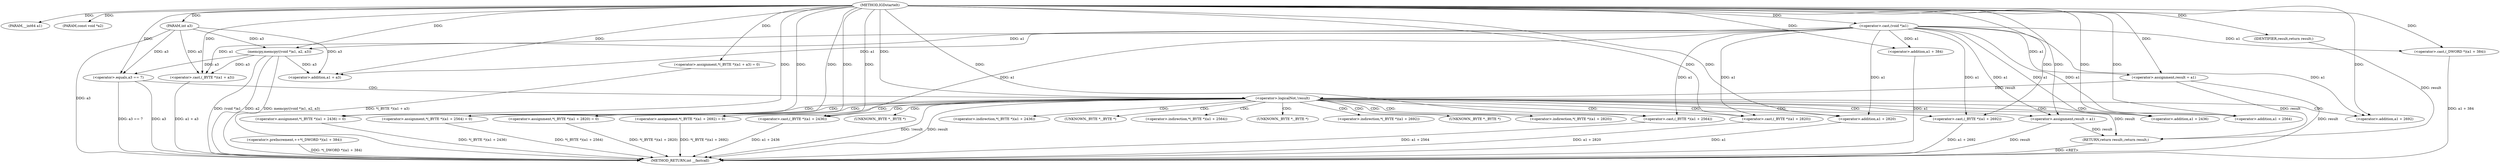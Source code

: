 digraph IGDstartelt {  
"1000102" [label = "(METHOD,IGDstartelt)" ]
"1000178" [label = "(METHOD_RETURN,int __fastcall)" ]
"1000103" [label = "(PARAM,__int64 a1)" ]
"1000104" [label = "(PARAM,const void *a2)" ]
"1000105" [label = "(PARAM,int a3)" ]
"1000108" [label = "(memcpy,memcpy((void *)a1, a2, a3))" ]
"1000109" [label = "(<operator>.cast,(void *)a1)" ]
"1000114" [label = "(<operator>.assignment,*(_BYTE *)(a1 + a3) = 0)" ]
"1000116" [label = "(<operator>.cast,(_BYTE *)(a1 + a3))" ]
"1000118" [label = "(<operator>.addition,a1 + a3)" ]
"1000122" [label = "(<operator>.assignment,result = a1)" ]
"1000125" [label = "(<operator>.preIncrement,++*(_DWORD *)(a1 + 384))" ]
"1000127" [label = "(<operator>.cast,(_DWORD *)(a1 + 384))" ]
"1000129" [label = "(<operator>.addition,a1 + 384)" ]
"1000133" [label = "(<operator>.equals,a3 == 7)" ]
"1000138" [label = "(<operator>.logicalNot,!result)" ]
"1000141" [label = "(<operator>.assignment,*(_BYTE *)(a1 + 2436) = 0)" ]
"1000143" [label = "(<operator>.cast,(_BYTE *)(a1 + 2436))" ]
"1000145" [label = "(<operator>.addition,a1 + 2436)" ]
"1000149" [label = "(<operator>.assignment,*(_BYTE *)(a1 + 2564) = 0)" ]
"1000151" [label = "(<operator>.cast,(_BYTE *)(a1 + 2564))" ]
"1000153" [label = "(<operator>.addition,a1 + 2564)" ]
"1000157" [label = "(<operator>.assignment,*(_BYTE *)(a1 + 2692) = 0)" ]
"1000159" [label = "(<operator>.cast,(_BYTE *)(a1 + 2692))" ]
"1000161" [label = "(<operator>.addition,a1 + 2692)" ]
"1000165" [label = "(<operator>.assignment,result = a1)" ]
"1000168" [label = "(<operator>.assignment,*(_BYTE *)(a1 + 2820) = 0)" ]
"1000170" [label = "(<operator>.cast,(_BYTE *)(a1 + 2820))" ]
"1000172" [label = "(<operator>.addition,a1 + 2820)" ]
"1000176" [label = "(RETURN,return result;,return result;)" ]
"1000177" [label = "(IDENTIFIER,result,return result;)" ]
"1000142" [label = "(<operator>.indirection,*(_BYTE *)(a1 + 2436))" ]
"1000144" [label = "(UNKNOWN,_BYTE *,_BYTE *)" ]
"1000150" [label = "(<operator>.indirection,*(_BYTE *)(a1 + 2564))" ]
"1000152" [label = "(UNKNOWN,_BYTE *,_BYTE *)" ]
"1000158" [label = "(<operator>.indirection,*(_BYTE *)(a1 + 2692))" ]
"1000160" [label = "(UNKNOWN,_BYTE *,_BYTE *)" ]
"1000169" [label = "(<operator>.indirection,*(_BYTE *)(a1 + 2820))" ]
"1000171" [label = "(UNKNOWN,_BYTE *,_BYTE *)" ]
  "1000138" -> "1000178"  [ label = "DDG: !result"] 
  "1000168" -> "1000178"  [ label = "DDG: *(_BYTE *)(a1 + 2820)"] 
  "1000143" -> "1000178"  [ label = "DDG: a1 + 2436"] 
  "1000170" -> "1000178"  [ label = "DDG: a1 + 2820"] 
  "1000122" -> "1000178"  [ label = "DDG: result"] 
  "1000159" -> "1000178"  [ label = "DDG: a1 + 2692"] 
  "1000138" -> "1000178"  [ label = "DDG: result"] 
  "1000108" -> "1000178"  [ label = "DDG: (void *)a1"] 
  "1000165" -> "1000178"  [ label = "DDG: result"] 
  "1000116" -> "1000178"  [ label = "DDG: a1 + a3"] 
  "1000141" -> "1000178"  [ label = "DDG: *(_BYTE *)(a1 + 2436)"] 
  "1000105" -> "1000178"  [ label = "DDG: a3"] 
  "1000133" -> "1000178"  [ label = "DDG: a3"] 
  "1000129" -> "1000178"  [ label = "DDG: a1"] 
  "1000151" -> "1000178"  [ label = "DDG: a1 + 2564"] 
  "1000133" -> "1000178"  [ label = "DDG: a3 == 7"] 
  "1000149" -> "1000178"  [ label = "DDG: *(_BYTE *)(a1 + 2564)"] 
  "1000157" -> "1000178"  [ label = "DDG: *(_BYTE *)(a1 + 2692)"] 
  "1000114" -> "1000178"  [ label = "DDG: *(_BYTE *)(a1 + a3)"] 
  "1000125" -> "1000178"  [ label = "DDG: *(_DWORD *)(a1 + 384)"] 
  "1000172" -> "1000178"  [ label = "DDG: a1"] 
  "1000127" -> "1000178"  [ label = "DDG: a1 + 384"] 
  "1000108" -> "1000178"  [ label = "DDG: a2"] 
  "1000108" -> "1000178"  [ label = "DDG: memcpy((void *)a1, a2, a3)"] 
  "1000176" -> "1000178"  [ label = "DDG: <RET>"] 
  "1000102" -> "1000103"  [ label = "DDG: "] 
  "1000102" -> "1000104"  [ label = "DDG: "] 
  "1000102" -> "1000105"  [ label = "DDG: "] 
  "1000109" -> "1000108"  [ label = "DDG: a1"] 
  "1000102" -> "1000109"  [ label = "DDG: "] 
  "1000102" -> "1000108"  [ label = "DDG: "] 
  "1000105" -> "1000108"  [ label = "DDG: a3"] 
  "1000102" -> "1000114"  [ label = "DDG: "] 
  "1000109" -> "1000116"  [ label = "DDG: a1"] 
  "1000102" -> "1000116"  [ label = "DDG: "] 
  "1000108" -> "1000116"  [ label = "DDG: a3"] 
  "1000105" -> "1000116"  [ label = "DDG: a3"] 
  "1000109" -> "1000118"  [ label = "DDG: a1"] 
  "1000102" -> "1000118"  [ label = "DDG: "] 
  "1000108" -> "1000118"  [ label = "DDG: a3"] 
  "1000105" -> "1000118"  [ label = "DDG: a3"] 
  "1000102" -> "1000122"  [ label = "DDG: "] 
  "1000109" -> "1000122"  [ label = "DDG: a1"] 
  "1000102" -> "1000127"  [ label = "DDG: "] 
  "1000109" -> "1000127"  [ label = "DDG: a1"] 
  "1000102" -> "1000129"  [ label = "DDG: "] 
  "1000109" -> "1000129"  [ label = "DDG: a1"] 
  "1000105" -> "1000133"  [ label = "DDG: a3"] 
  "1000102" -> "1000133"  [ label = "DDG: "] 
  "1000108" -> "1000133"  [ label = "DDG: a3"] 
  "1000122" -> "1000138"  [ label = "DDG: result"] 
  "1000102" -> "1000138"  [ label = "DDG: "] 
  "1000102" -> "1000141"  [ label = "DDG: "] 
  "1000102" -> "1000143"  [ label = "DDG: "] 
  "1000109" -> "1000143"  [ label = "DDG: a1"] 
  "1000102" -> "1000145"  [ label = "DDG: "] 
  "1000109" -> "1000145"  [ label = "DDG: a1"] 
  "1000102" -> "1000149"  [ label = "DDG: "] 
  "1000102" -> "1000151"  [ label = "DDG: "] 
  "1000109" -> "1000151"  [ label = "DDG: a1"] 
  "1000102" -> "1000153"  [ label = "DDG: "] 
  "1000109" -> "1000153"  [ label = "DDG: a1"] 
  "1000102" -> "1000157"  [ label = "DDG: "] 
  "1000102" -> "1000159"  [ label = "DDG: "] 
  "1000109" -> "1000159"  [ label = "DDG: a1"] 
  "1000102" -> "1000161"  [ label = "DDG: "] 
  "1000109" -> "1000161"  [ label = "DDG: a1"] 
  "1000102" -> "1000165"  [ label = "DDG: "] 
  "1000109" -> "1000165"  [ label = "DDG: a1"] 
  "1000102" -> "1000168"  [ label = "DDG: "] 
  "1000102" -> "1000170"  [ label = "DDG: "] 
  "1000109" -> "1000170"  [ label = "DDG: a1"] 
  "1000102" -> "1000172"  [ label = "DDG: "] 
  "1000109" -> "1000172"  [ label = "DDG: a1"] 
  "1000177" -> "1000176"  [ label = "DDG: result"] 
  "1000138" -> "1000176"  [ label = "DDG: result"] 
  "1000165" -> "1000176"  [ label = "DDG: result"] 
  "1000122" -> "1000176"  [ label = "DDG: result"] 
  "1000102" -> "1000177"  [ label = "DDG: "] 
  "1000133" -> "1000138"  [ label = "CDG: "] 
  "1000138" -> "1000172"  [ label = "CDG: "] 
  "1000138" -> "1000171"  [ label = "CDG: "] 
  "1000138" -> "1000170"  [ label = "CDG: "] 
  "1000138" -> "1000169"  [ label = "CDG: "] 
  "1000138" -> "1000168"  [ label = "CDG: "] 
  "1000138" -> "1000165"  [ label = "CDG: "] 
  "1000138" -> "1000161"  [ label = "CDG: "] 
  "1000138" -> "1000144"  [ label = "CDG: "] 
  "1000138" -> "1000143"  [ label = "CDG: "] 
  "1000138" -> "1000142"  [ label = "CDG: "] 
  "1000138" -> "1000141"  [ label = "CDG: "] 
  "1000138" -> "1000160"  [ label = "CDG: "] 
  "1000138" -> "1000159"  [ label = "CDG: "] 
  "1000138" -> "1000158"  [ label = "CDG: "] 
  "1000138" -> "1000157"  [ label = "CDG: "] 
  "1000138" -> "1000153"  [ label = "CDG: "] 
  "1000138" -> "1000152"  [ label = "CDG: "] 
  "1000138" -> "1000151"  [ label = "CDG: "] 
  "1000138" -> "1000150"  [ label = "CDG: "] 
  "1000138" -> "1000149"  [ label = "CDG: "] 
  "1000138" -> "1000145"  [ label = "CDG: "] 
}

